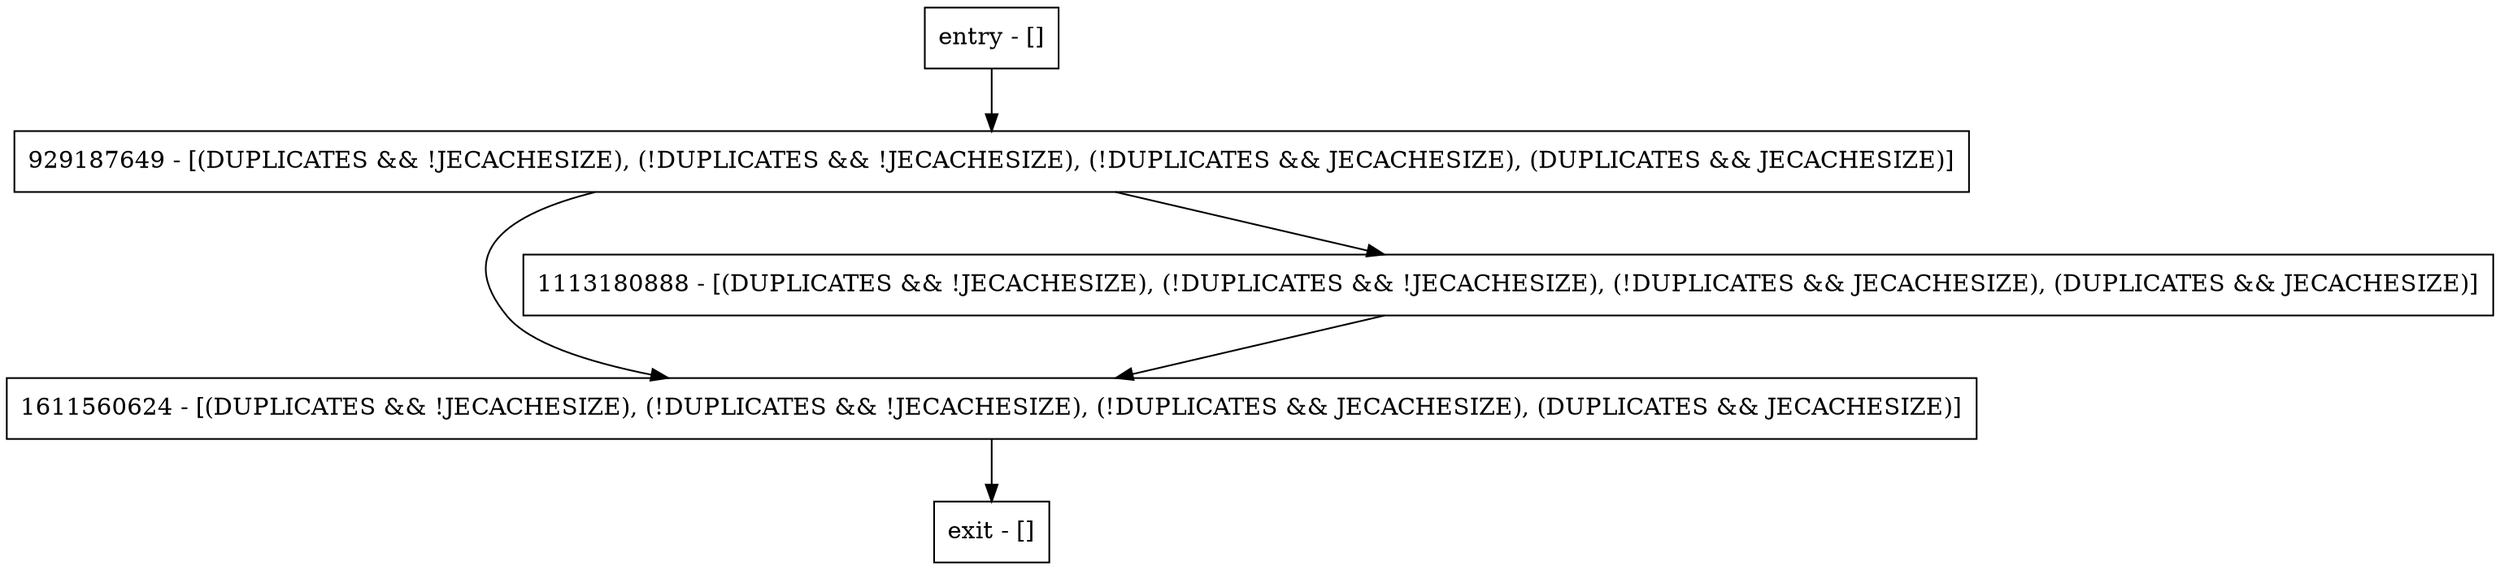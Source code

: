 digraph setSortedDuplicatesVoid {
node [shape=record];
entry [label="entry - []"];
exit [label="exit - []"];
1611560624 [label="1611560624 - [(DUPLICATES && !JECACHESIZE), (!DUPLICATES && !JECACHESIZE), (!DUPLICATES && JECACHESIZE), (DUPLICATES && JECACHESIZE)]"];
1113180888 [label="1113180888 - [(DUPLICATES && !JECACHESIZE), (!DUPLICATES && !JECACHESIZE), (!DUPLICATES && JECACHESIZE), (DUPLICATES && JECACHESIZE)]"];
929187649 [label="929187649 - [(DUPLICATES && !JECACHESIZE), (!DUPLICATES && !JECACHESIZE), (!DUPLICATES && JECACHESIZE), (DUPLICATES && JECACHESIZE)]"];
entry;
exit;
entry -> 929187649;
1611560624 -> exit;
1113180888 -> 1611560624;
929187649 -> 1611560624;
929187649 -> 1113180888;
}
